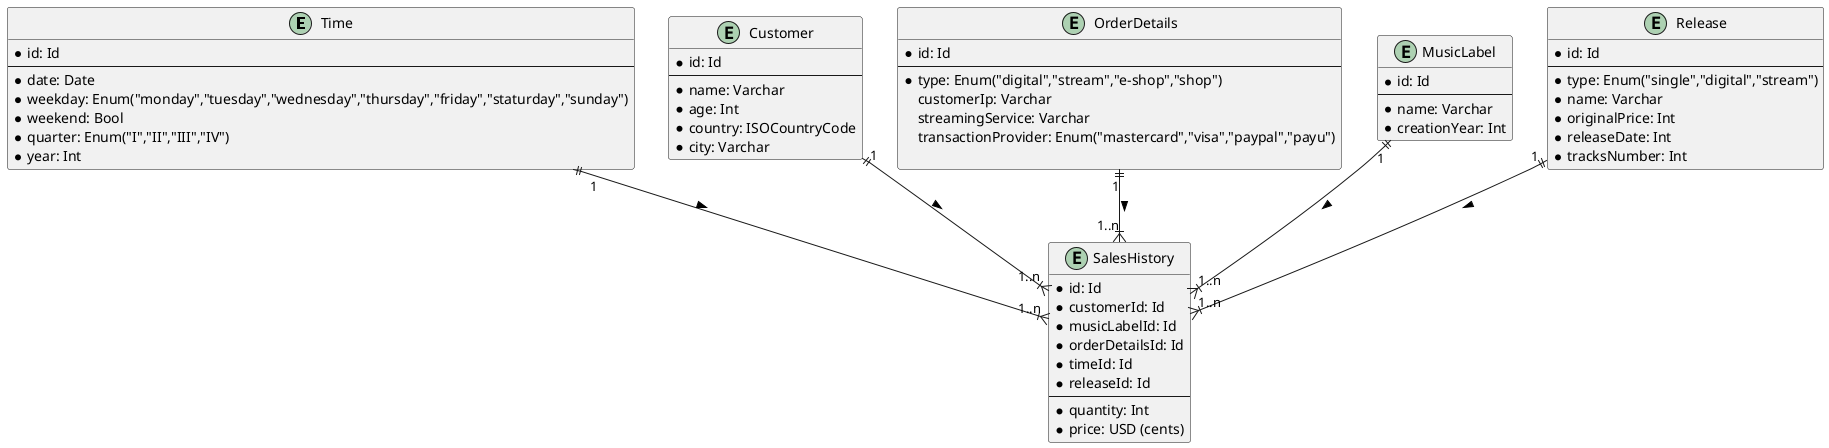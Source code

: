 @startuml hurtownia

entity Time {
    *id: Id
    --
    *date: Date
    *weekday: Enum("monday","tuesday","wednesday","thursday","friday","staturday","sunday")
    *weekend: Bool
    *quarter: Enum("I","II","III","IV")
    *year: Int
}

' Tabela faktów
entity SalesHistory {
    *id: Id
    *customerId: Id
    *musicLabelId: Id
    *orderDetailsId: Id
    *timeId: Id
    *releaseId: Id
    --
    *quantity: Int
    *price: USD (cents)
}

entity Customer {
    *id: Id
    --
    *name: Varchar
    *age: Int
    *country: ISOCountryCode
    *city: Varchar
}

entity OrderDetails {
    *id: Id
    --
    *type: Enum("digital","stream","e-shop","shop")
    customerIp: Varchar
    streamingService: Varchar
    transactionProvider: Enum("mastercard","visa","paypal","payu")

}

entity MusicLabel {
    *id: Id
    --
    *name: Varchar
    *creationYear: Int
}


entity Release {
    *id: Id
    --
    *type: Enum("single","digital","stream")
    *name: Varchar
    *originalPrice: Int
    *releaseDate: Int
    *tracksNumber: Int
}

Release "1" ||--|{ "1..n" SalesHistory:>
MusicLabel "1" ||--|{ "1..n" SalesHistory:>
OrderDetails "1" ||--|{ "1..n" SalesHistory:>
Customer "1" ||--|{ "1..n" SalesHistory:>
Time "1" ||--|{ "1..n" SalesHistory:>

@enduml